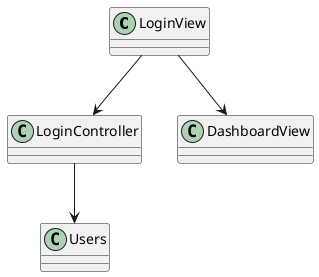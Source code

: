 @startuml
class LoginView
class LoginController
class Users
class DashboardView

LoginView --> LoginController
LoginController --> Users
LoginView --> DashboardView
@enduml